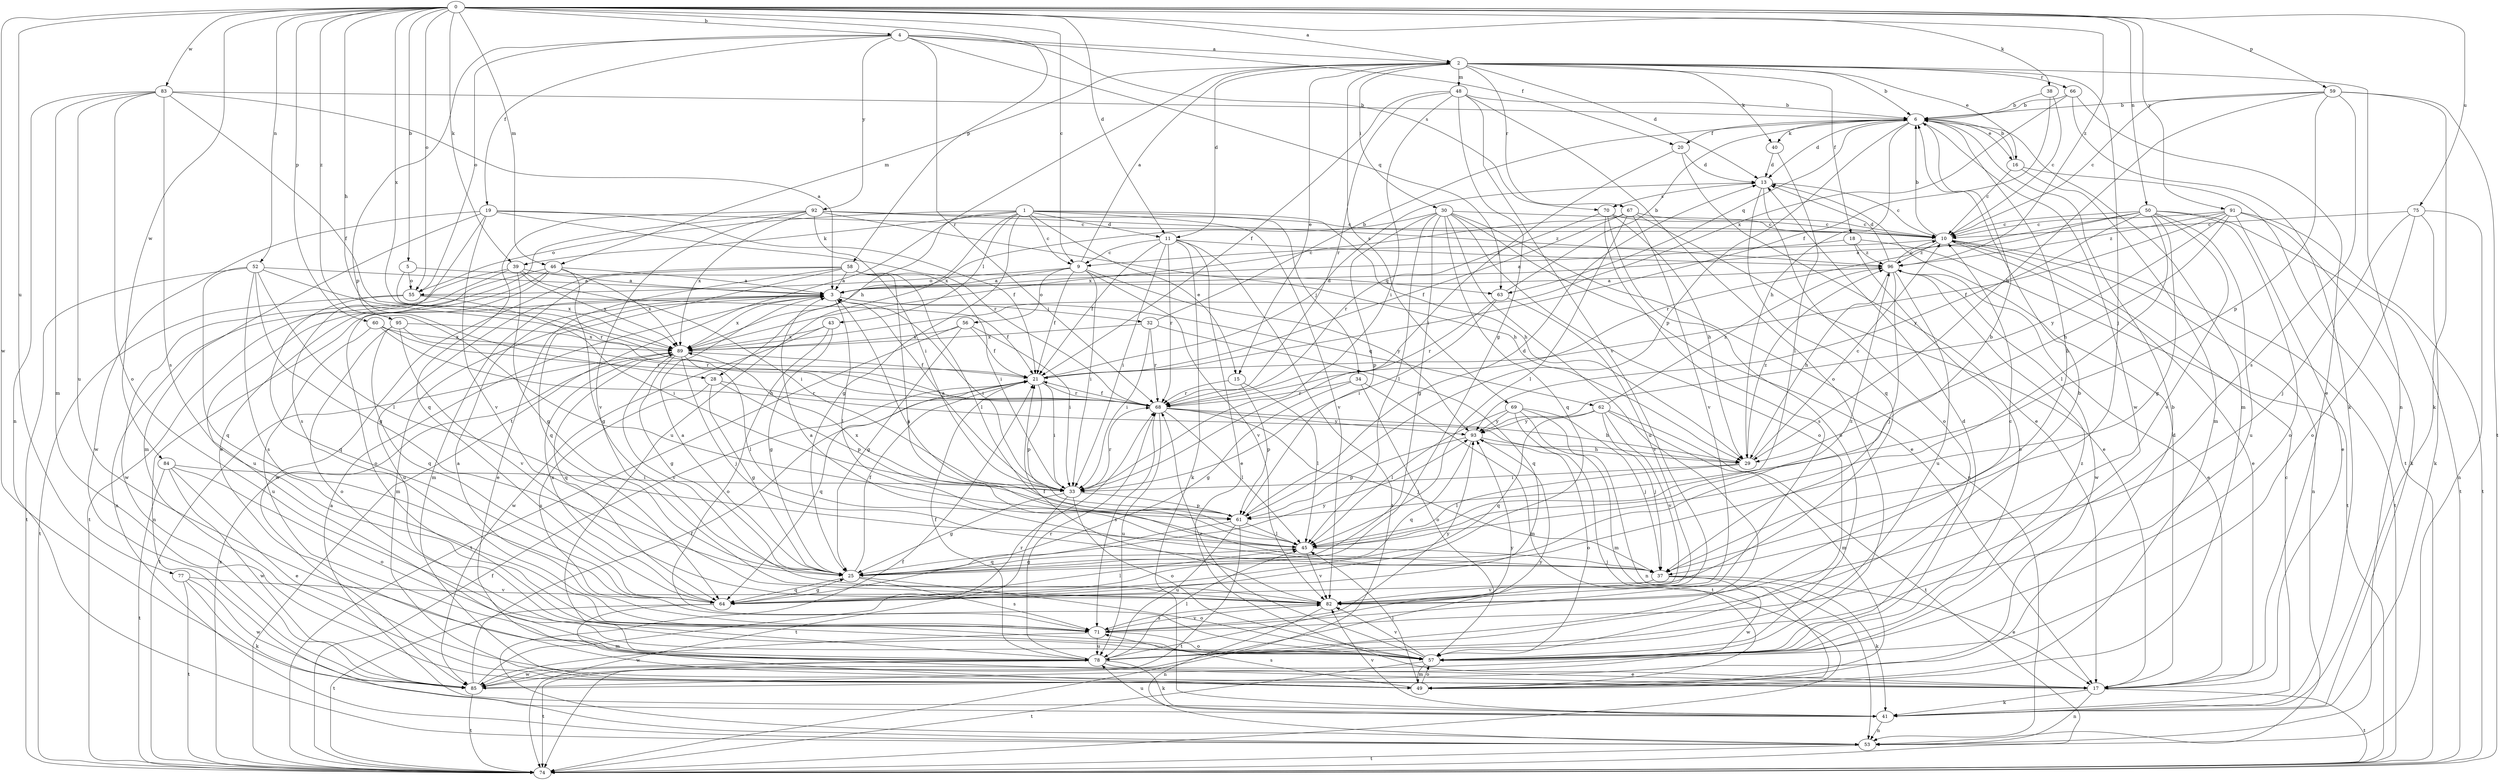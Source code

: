 strict digraph  {
0;
1;
2;
3;
4;
5;
6;
9;
10;
11;
13;
15;
16;
17;
18;
19;
20;
21;
25;
28;
29;
30;
32;
33;
34;
37;
38;
39;
40;
41;
43;
45;
46;
48;
49;
50;
52;
53;
55;
56;
57;
58;
59;
60;
61;
62;
63;
64;
66;
67;
68;
69;
70;
71;
74;
75;
77;
78;
82;
83;
84;
85;
89;
91;
92;
93;
95;
96;
0 -> 2  [label=a];
0 -> 4  [label=b];
0 -> 5  [label=b];
0 -> 9  [label=c];
0 -> 11  [label=d];
0 -> 28  [label=h];
0 -> 38  [label=k];
0 -> 39  [label=k];
0 -> 46  [label=m];
0 -> 50  [label=n];
0 -> 52  [label=n];
0 -> 55  [label=o];
0 -> 58  [label=p];
0 -> 59  [label=p];
0 -> 60  [label=p];
0 -> 75  [label=u];
0 -> 77  [label=u];
0 -> 83  [label=w];
0 -> 84  [label=w];
0 -> 85  [label=w];
0 -> 89  [label=x];
0 -> 91  [label=y];
0 -> 95  [label=z];
0 -> 96  [label=z];
1 -> 9  [label=c];
1 -> 11  [label=d];
1 -> 15  [label=e];
1 -> 25  [label=g];
1 -> 28  [label=h];
1 -> 29  [label=h];
1 -> 34  [label=j];
1 -> 39  [label=k];
1 -> 43  [label=l];
1 -> 55  [label=o];
1 -> 78  [label=u];
1 -> 82  [label=v];
2 -> 6  [label=b];
2 -> 11  [label=d];
2 -> 13  [label=d];
2 -> 15  [label=e];
2 -> 16  [label=e];
2 -> 18  [label=f];
2 -> 30  [label=i];
2 -> 37  [label=j];
2 -> 40  [label=k];
2 -> 46  [label=m];
2 -> 48  [label=m];
2 -> 53  [label=n];
2 -> 66  [label=r];
2 -> 67  [label=r];
2 -> 69  [label=s];
2 -> 74  [label=t];
3 -> 32  [label=i];
3 -> 33  [label=i];
3 -> 45  [label=l];
3 -> 49  [label=m];
3 -> 53  [label=n];
3 -> 62  [label=q];
3 -> 78  [label=u];
3 -> 89  [label=x];
4 -> 2  [label=a];
4 -> 19  [label=f];
4 -> 20  [label=f];
4 -> 55  [label=o];
4 -> 61  [label=p];
4 -> 63  [label=q];
4 -> 68  [label=r];
4 -> 70  [label=s];
4 -> 92  [label=y];
5 -> 55  [label=o];
5 -> 63  [label=q];
5 -> 89  [label=x];
6 -> 13  [label=d];
6 -> 16  [label=e];
6 -> 20  [label=f];
6 -> 29  [label=h];
6 -> 40  [label=k];
6 -> 49  [label=m];
6 -> 61  [label=p];
6 -> 63  [label=q];
6 -> 85  [label=w];
9 -> 2  [label=a];
9 -> 3  [label=a];
9 -> 21  [label=f];
9 -> 33  [label=i];
9 -> 55  [label=o];
9 -> 56  [label=o];
9 -> 82  [label=v];
9 -> 93  [label=y];
10 -> 6  [label=b];
10 -> 9  [label=c];
10 -> 17  [label=e];
10 -> 53  [label=n];
10 -> 74  [label=t];
10 -> 96  [label=z];
11 -> 9  [label=c];
11 -> 17  [label=e];
11 -> 21  [label=f];
11 -> 33  [label=i];
11 -> 41  [label=k];
11 -> 68  [label=r];
11 -> 74  [label=t];
11 -> 96  [label=z];
13 -> 10  [label=c];
13 -> 57  [label=o];
13 -> 64  [label=q];
13 -> 70  [label=s];
15 -> 45  [label=l];
15 -> 61  [label=p];
15 -> 68  [label=r];
16 -> 6  [label=b];
16 -> 10  [label=c];
16 -> 49  [label=m];
16 -> 74  [label=t];
17 -> 13  [label=d];
17 -> 41  [label=k];
17 -> 53  [label=n];
17 -> 74  [label=t];
18 -> 3  [label=a];
18 -> 57  [label=o];
18 -> 74  [label=t];
18 -> 96  [label=z];
19 -> 10  [label=c];
19 -> 21  [label=f];
19 -> 49  [label=m];
19 -> 68  [label=r];
19 -> 71  [label=s];
19 -> 82  [label=v];
19 -> 85  [label=w];
20 -> 13  [label=d];
20 -> 17  [label=e];
20 -> 33  [label=i];
21 -> 13  [label=d];
21 -> 33  [label=i];
21 -> 61  [label=p];
21 -> 64  [label=q];
21 -> 68  [label=r];
25 -> 3  [label=a];
25 -> 21  [label=f];
25 -> 57  [label=o];
25 -> 64  [label=q];
25 -> 71  [label=s];
25 -> 93  [label=y];
25 -> 96  [label=z];
28 -> 25  [label=g];
28 -> 61  [label=p];
28 -> 68  [label=r];
28 -> 71  [label=s];
29 -> 10  [label=c];
29 -> 33  [label=i];
29 -> 45  [label=l];
29 -> 96  [label=z];
30 -> 10  [label=c];
30 -> 17  [label=e];
30 -> 25  [label=g];
30 -> 45  [label=l];
30 -> 53  [label=n];
30 -> 57  [label=o];
30 -> 61  [label=p];
30 -> 64  [label=q];
30 -> 78  [label=u];
30 -> 89  [label=x];
32 -> 6  [label=b];
32 -> 33  [label=i];
32 -> 64  [label=q];
32 -> 68  [label=r];
32 -> 89  [label=x];
33 -> 3  [label=a];
33 -> 25  [label=g];
33 -> 57  [label=o];
33 -> 61  [label=p];
33 -> 68  [label=r];
33 -> 74  [label=t];
34 -> 25  [label=g];
34 -> 49  [label=m];
34 -> 57  [label=o];
34 -> 68  [label=r];
37 -> 3  [label=a];
37 -> 6  [label=b];
37 -> 17  [label=e];
37 -> 41  [label=k];
37 -> 82  [label=v];
37 -> 85  [label=w];
38 -> 6  [label=b];
38 -> 10  [label=c];
38 -> 21  [label=f];
39 -> 3  [label=a];
39 -> 25  [label=g];
39 -> 33  [label=i];
39 -> 53  [label=n];
39 -> 85  [label=w];
39 -> 89  [label=x];
40 -> 13  [label=d];
40 -> 45  [label=l];
41 -> 3  [label=a];
41 -> 10  [label=c];
41 -> 53  [label=n];
41 -> 78  [label=u];
41 -> 82  [label=v];
43 -> 25  [label=g];
43 -> 57  [label=o];
43 -> 85  [label=w];
43 -> 89  [label=x];
45 -> 3  [label=a];
45 -> 6  [label=b];
45 -> 25  [label=g];
45 -> 37  [label=j];
45 -> 82  [label=v];
46 -> 3  [label=a];
46 -> 25  [label=g];
46 -> 57  [label=o];
46 -> 74  [label=t];
46 -> 78  [label=u];
46 -> 89  [label=x];
48 -> 6  [label=b];
48 -> 21  [label=f];
48 -> 25  [label=g];
48 -> 33  [label=i];
48 -> 57  [label=o];
48 -> 68  [label=r];
48 -> 82  [label=v];
49 -> 6  [label=b];
49 -> 45  [label=l];
49 -> 57  [label=o];
49 -> 71  [label=s];
50 -> 3  [label=a];
50 -> 10  [label=c];
50 -> 25  [label=g];
50 -> 45  [label=l];
50 -> 57  [label=o];
50 -> 68  [label=r];
50 -> 74  [label=t];
50 -> 78  [label=u];
50 -> 82  [label=v];
50 -> 93  [label=y];
52 -> 3  [label=a];
52 -> 25  [label=g];
52 -> 45  [label=l];
52 -> 64  [label=q];
52 -> 68  [label=r];
52 -> 71  [label=s];
52 -> 74  [label=t];
53 -> 21  [label=f];
53 -> 74  [label=t];
55 -> 21  [label=f];
55 -> 33  [label=i];
55 -> 64  [label=q];
55 -> 74  [label=t];
56 -> 21  [label=f];
56 -> 25  [label=g];
56 -> 33  [label=i];
56 -> 74  [label=t];
56 -> 89  [label=x];
57 -> 13  [label=d];
57 -> 49  [label=m];
57 -> 68  [label=r];
57 -> 74  [label=t];
57 -> 82  [label=v];
57 -> 96  [label=z];
58 -> 3  [label=a];
58 -> 17  [label=e];
58 -> 33  [label=i];
58 -> 37  [label=j];
58 -> 45  [label=l];
58 -> 49  [label=m];
58 -> 64  [label=q];
58 -> 85  [label=w];
59 -> 6  [label=b];
59 -> 10  [label=c];
59 -> 29  [label=h];
59 -> 41  [label=k];
59 -> 61  [label=p];
59 -> 71  [label=s];
59 -> 74  [label=t];
60 -> 29  [label=h];
60 -> 68  [label=r];
60 -> 78  [label=u];
60 -> 89  [label=x];
61 -> 13  [label=d];
61 -> 45  [label=l];
61 -> 64  [label=q];
61 -> 74  [label=t];
61 -> 78  [label=u];
61 -> 89  [label=x];
62 -> 37  [label=j];
62 -> 49  [label=m];
62 -> 64  [label=q];
62 -> 74  [label=t];
62 -> 82  [label=v];
62 -> 93  [label=y];
62 -> 96  [label=z];
63 -> 6  [label=b];
63 -> 33  [label=i];
63 -> 68  [label=r];
63 -> 82  [label=v];
64 -> 25  [label=g];
64 -> 45  [label=l];
64 -> 49  [label=m];
64 -> 74  [label=t];
64 -> 89  [label=x];
66 -> 6  [label=b];
66 -> 17  [label=e];
66 -> 41  [label=k];
66 -> 89  [label=x];
67 -> 10  [label=c];
67 -> 17  [label=e];
67 -> 21  [label=f];
67 -> 45  [label=l];
67 -> 82  [label=v];
67 -> 89  [label=x];
68 -> 21  [label=f];
68 -> 29  [label=h];
68 -> 37  [label=j];
68 -> 45  [label=l];
68 -> 71  [label=s];
68 -> 78  [label=u];
68 -> 93  [label=y];
69 -> 37  [label=j];
69 -> 45  [label=l];
69 -> 49  [label=m];
69 -> 53  [label=n];
69 -> 74  [label=t];
69 -> 93  [label=y];
70 -> 10  [label=c];
70 -> 29  [label=h];
70 -> 57  [label=o];
70 -> 68  [label=r];
70 -> 71  [label=s];
71 -> 3  [label=a];
71 -> 57  [label=o];
71 -> 78  [label=u];
71 -> 82  [label=v];
71 -> 85  [label=w];
71 -> 93  [label=y];
74 -> 21  [label=f];
74 -> 89  [label=x];
75 -> 10  [label=c];
75 -> 37  [label=j];
75 -> 41  [label=k];
75 -> 53  [label=n];
75 -> 57  [label=o];
77 -> 41  [label=k];
77 -> 74  [label=t];
77 -> 82  [label=v];
77 -> 85  [label=w];
78 -> 6  [label=b];
78 -> 17  [label=e];
78 -> 21  [label=f];
78 -> 41  [label=k];
78 -> 45  [label=l];
78 -> 68  [label=r];
78 -> 74  [label=t];
78 -> 85  [label=w];
78 -> 93  [label=y];
82 -> 10  [label=c];
82 -> 21  [label=f];
82 -> 53  [label=n];
82 -> 71  [label=s];
83 -> 3  [label=a];
83 -> 6  [label=b];
83 -> 21  [label=f];
83 -> 49  [label=m];
83 -> 53  [label=n];
83 -> 57  [label=o];
83 -> 71  [label=s];
83 -> 78  [label=u];
84 -> 17  [label=e];
84 -> 33  [label=i];
84 -> 57  [label=o];
84 -> 74  [label=t];
84 -> 85  [label=w];
85 -> 21  [label=f];
85 -> 68  [label=r];
85 -> 74  [label=t];
85 -> 93  [label=y];
89 -> 21  [label=f];
89 -> 25  [label=g];
89 -> 37  [label=j];
89 -> 45  [label=l];
89 -> 64  [label=q];
89 -> 74  [label=t];
89 -> 82  [label=v];
91 -> 10  [label=c];
91 -> 17  [label=e];
91 -> 21  [label=f];
91 -> 29  [label=h];
91 -> 41  [label=k];
91 -> 74  [label=t];
91 -> 93  [label=y];
91 -> 96  [label=z];
92 -> 10  [label=c];
92 -> 17  [label=e];
92 -> 29  [label=h];
92 -> 33  [label=i];
92 -> 64  [label=q];
92 -> 82  [label=v];
92 -> 89  [label=x];
92 -> 96  [label=z];
93 -> 29  [label=h];
93 -> 57  [label=o];
93 -> 61  [label=p];
93 -> 64  [label=q];
95 -> 57  [label=o];
95 -> 64  [label=q];
95 -> 68  [label=r];
95 -> 82  [label=v];
95 -> 89  [label=x];
96 -> 3  [label=a];
96 -> 10  [label=c];
96 -> 13  [label=d];
96 -> 17  [label=e];
96 -> 29  [label=h];
96 -> 37  [label=j];
96 -> 78  [label=u];
96 -> 85  [label=w];
}
